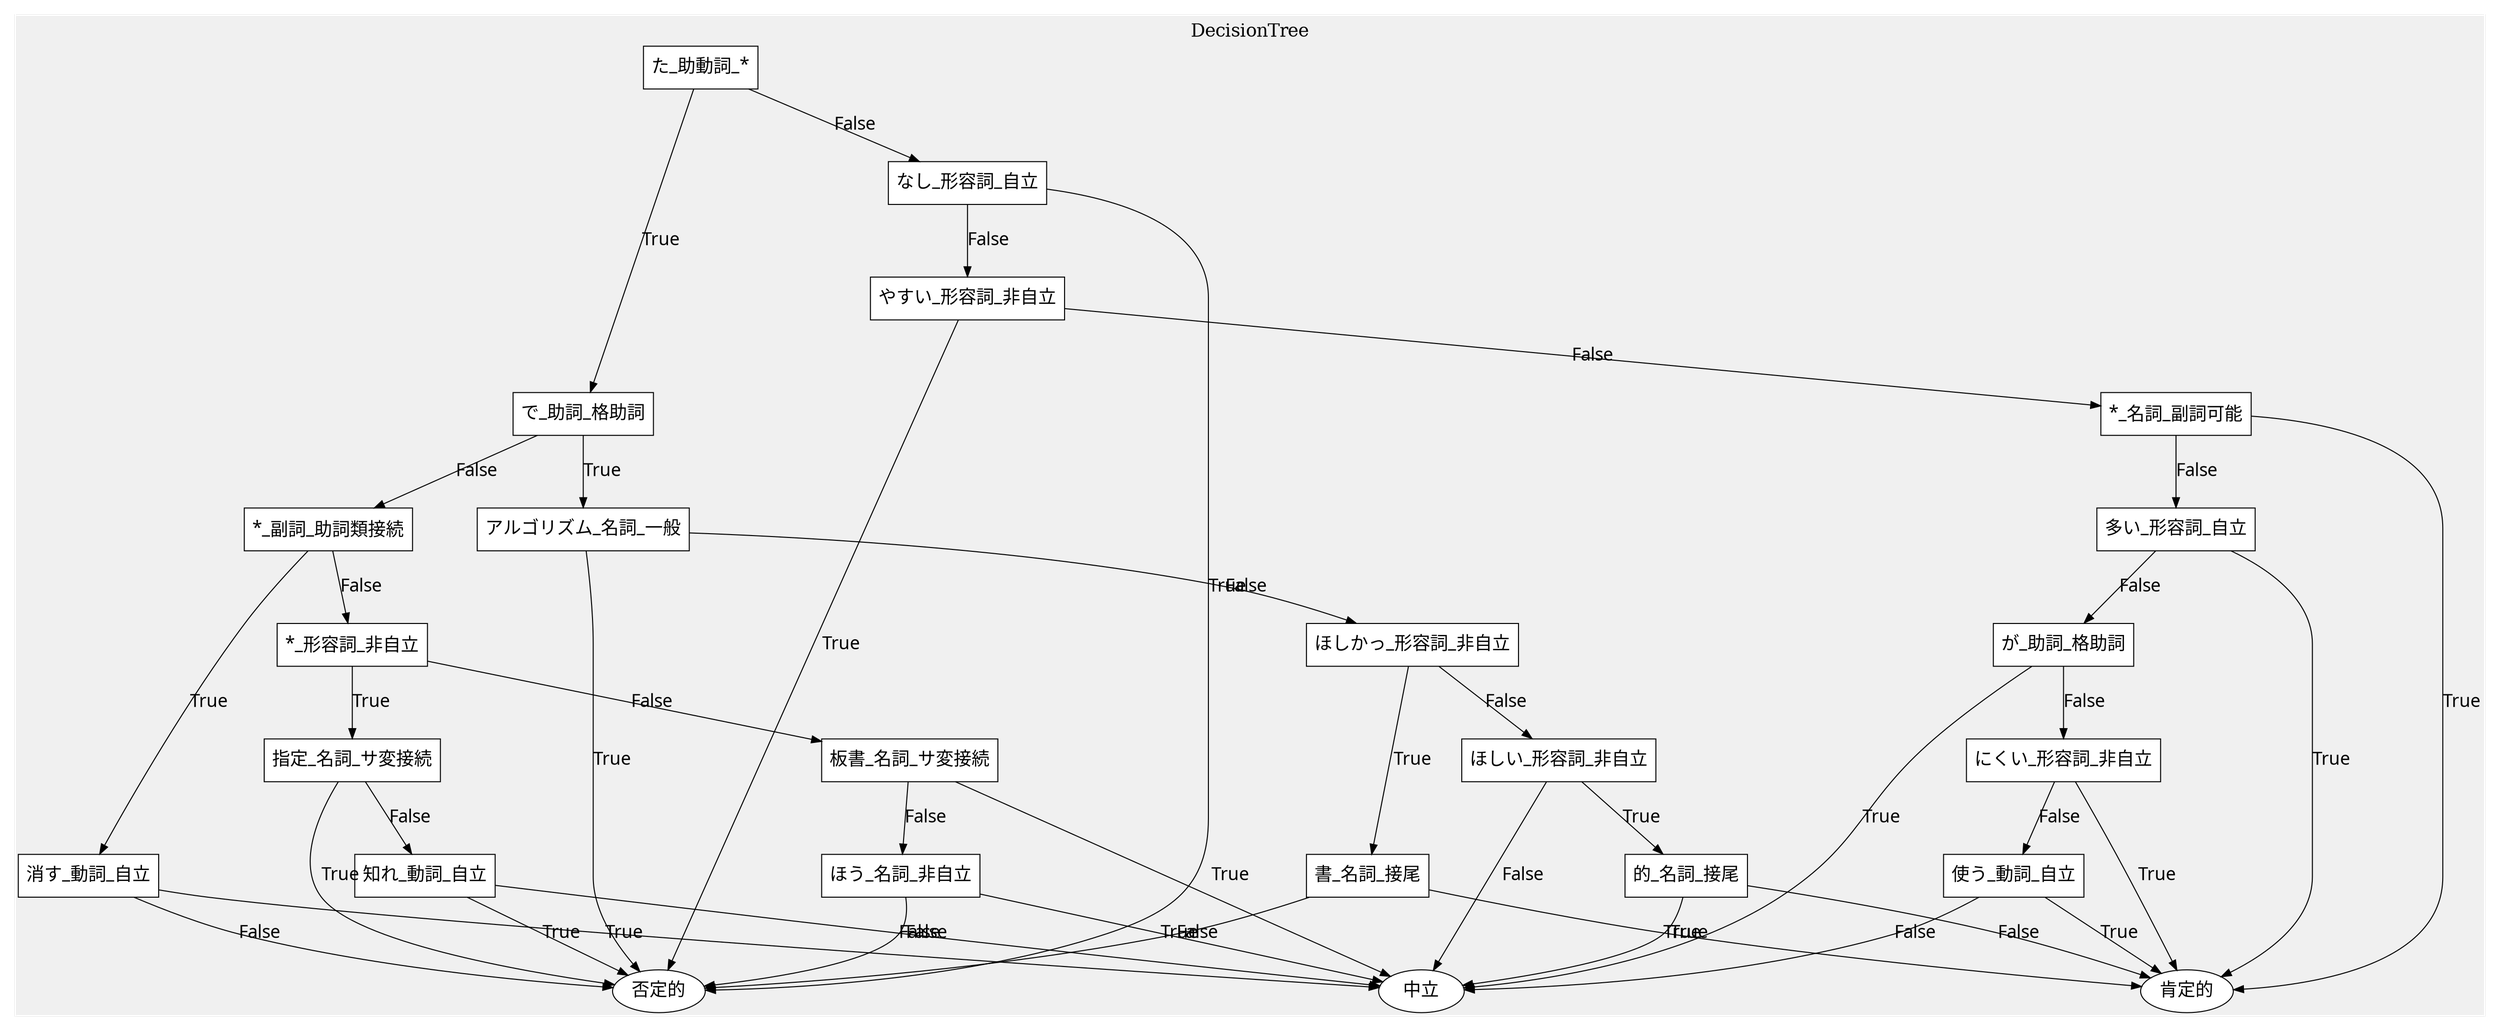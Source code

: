 digraph graph_name {
  graph [
    charset = "UTF-8";
    label = "DecisionTree",
    labelloc = "t",
    labeljust = "c",
    bgcolor = "#f0f0f0",
    fontcolor = black,
    fontsize = 18,
    style = "filled",
    rankdir = TB,
    margin = 0.2,
    splines = spline,
    ranksep = 1.0,
    nodesep = 0.9
  ];

    node [
      colorscheme = "white"
      style = "solid,filled",
      fontsize = 18,
      fontcolor = "black",
      fontname = "Migu 1M",
      color = "black",
      fillcolor = "white",
      fixedsize = false,
      height = 0.6,
      width = 1.2
    ];

    edge [
      style = solid,
      fontsize = 18,
      fontcolor = black,
      fontname = "Migu 1M",
      color = black,
      labelfloat = true,
      labeldistance = 2.5,
      labelangle = 70
    ];
  // node definitions
  "た_助動詞_*" [shape = box];
  "で_助詞_格助詞" [shape = box];
  "*_副詞_助詞類接続" [shape = box];
  "*_形容詞_非自立" [shape = box];
  "指定_名詞_サ変接続" [shape = box];
  "知れ_動詞_自立" [shape = box];
  "板書_名詞_サ変接続" [shape = box];
  "ほう_名詞_非自立" [shape = box];
  "消す_動詞_自立" [shape = box];
  "アルゴリズム_名詞_一般" [shape = box];
  "ほしかっ_形容詞_非自立" [shape = box];
  "ほしい_形容詞_非自立" [shape = box];
  "的_名詞_接尾" [shape = box];
  "書_名詞_接尾" [shape = box];
  "なし_形容詞_自立" [shape = box];
  "やすい_形容詞_非自立" [shape = box];
  "*_名詞_副詞可能" [shape = box];
  "多い_形容詞_自立" [shape = box];
  "が_助詞_格助詞" [shape = box];
  "にくい_形容詞_非自立" [shape = box];
  "使う_動詞_自立" [shape = box];
  // edge definitions
  "た_助動詞_*" -> "で_助詞_格助詞" [label = "True", arrowhead = normal];
  "た_助動詞_*" -> "なし_形容詞_自立" [label = "False", arrowhead = normal];
  "で_助詞_格助詞" -> "*_副詞_助詞類接続" [label = "False", arrowhead = normal];
  "で_助詞_格助詞" -> "アルゴリズム_名詞_一般" [label = "True", arrowhead = normal];
  "*_副詞_助詞類接続" -> "*_形容詞_非自立" [label = "False", arrowhead = normal];
  "*_副詞_助詞類接続" -> "消す_動詞_自立" [label = "True", arrowhead = normal];
  "*_形容詞_非自立" -> "指定_名詞_サ変接続" [label = "True", arrowhead = normal];
  "*_形容詞_非自立" -> "板書_名詞_サ変接続" [label = "False", arrowhead = normal];
  "指定_名詞_サ変接続" -> "知れ_動詞_自立" [label = "False", arrowhead = normal];
  "指定_名詞_サ変接続" -> "否定的" [label = "True", arrowhead = normal];
  "知れ_動詞_自立" -> "中立" [label = "False", arrowhead = normal];
  "知れ_動詞_自立" -> "否定的" [label = "True", arrowhead = normal];
  "板書_名詞_サ変接続" -> "ほう_名詞_非自立" [label = "False", arrowhead = normal];
  "板書_名詞_サ変接続" -> "中立" [label = "True", arrowhead = normal];
  "ほう_名詞_非自立" -> "中立" [label = "True", arrowhead = normal];
  "ほう_名詞_非自立" -> "否定的" [label = "False", arrowhead = normal];
  "消す_動詞_自立" -> "中立" [label = "True", arrowhead = normal];
  "消す_動詞_自立" -> "否定的" [label = "False", arrowhead = normal];
  "アルゴリズム_名詞_一般" -> "ほしかっ_形容詞_非自立" [label = "False", arrowhead = normal];
  "アルゴリズム_名詞_一般" -> "否定的" [label = "True", arrowhead = normal];
  "ほしかっ_形容詞_非自立" -> "ほしい_形容詞_非自立" [label = "False", arrowhead = normal];
  "ほしかっ_形容詞_非自立" -> "書_名詞_接尾" [label = "True", arrowhead = normal];
  "ほしい_形容詞_非自立" -> "中立" [label = "False", arrowhead = normal];
  "ほしい_形容詞_非自立" -> "的_名詞_接尾" [label = "True", arrowhead = normal];
  "的_名詞_接尾" -> "肯定的" [label = "False", arrowhead = normal];
  "的_名詞_接尾" -> "中立" [label = "True", arrowhead = normal];
  "書_名詞_接尾" -> "肯定的" [label = "True", arrowhead = normal];
  "書_名詞_接尾" -> "否定的" [label = "False", arrowhead = normal];
  "なし_形容詞_自立" -> "やすい_形容詞_非自立" [label = "False", arrowhead = normal];
  "なし_形容詞_自立" -> "否定的" [label = "True", arrowhead = normal];
  "やすい_形容詞_非自立" -> "*_名詞_副詞可能" [label = "False", arrowhead = normal];
  "やすい_形容詞_非自立" -> "否定的" [label = "True", arrowhead = normal];
  "*_名詞_副詞可能" -> "多い_形容詞_自立" [label = "False", arrowhead = normal];
  "*_名詞_副詞可能" -> "肯定的" [label = "True", arrowhead = normal];
  "多い_形容詞_自立" -> "が_助詞_格助詞" [label = "False", arrowhead = normal];
  "多い_形容詞_自立" -> "肯定的" [label = "True", arrowhead = normal];
  "が_助詞_格助詞" -> "中立" [label = "True", arrowhead = normal];
  "が_助詞_格助詞" -> "にくい_形容詞_非自立" [label = "False", arrowhead = normal];
  "にくい_形容詞_非自立" -> "肯定的" [label = "True", arrowhead = normal];
  "にくい_形容詞_非自立" -> "使う_動詞_自立" [label = "False", arrowhead = normal];
  "使う_動詞_自立" -> "肯定的" [label = "True", arrowhead = normal];
  "使う_動詞_自立" -> "中立" [label = "False", arrowhead = normal];
 }